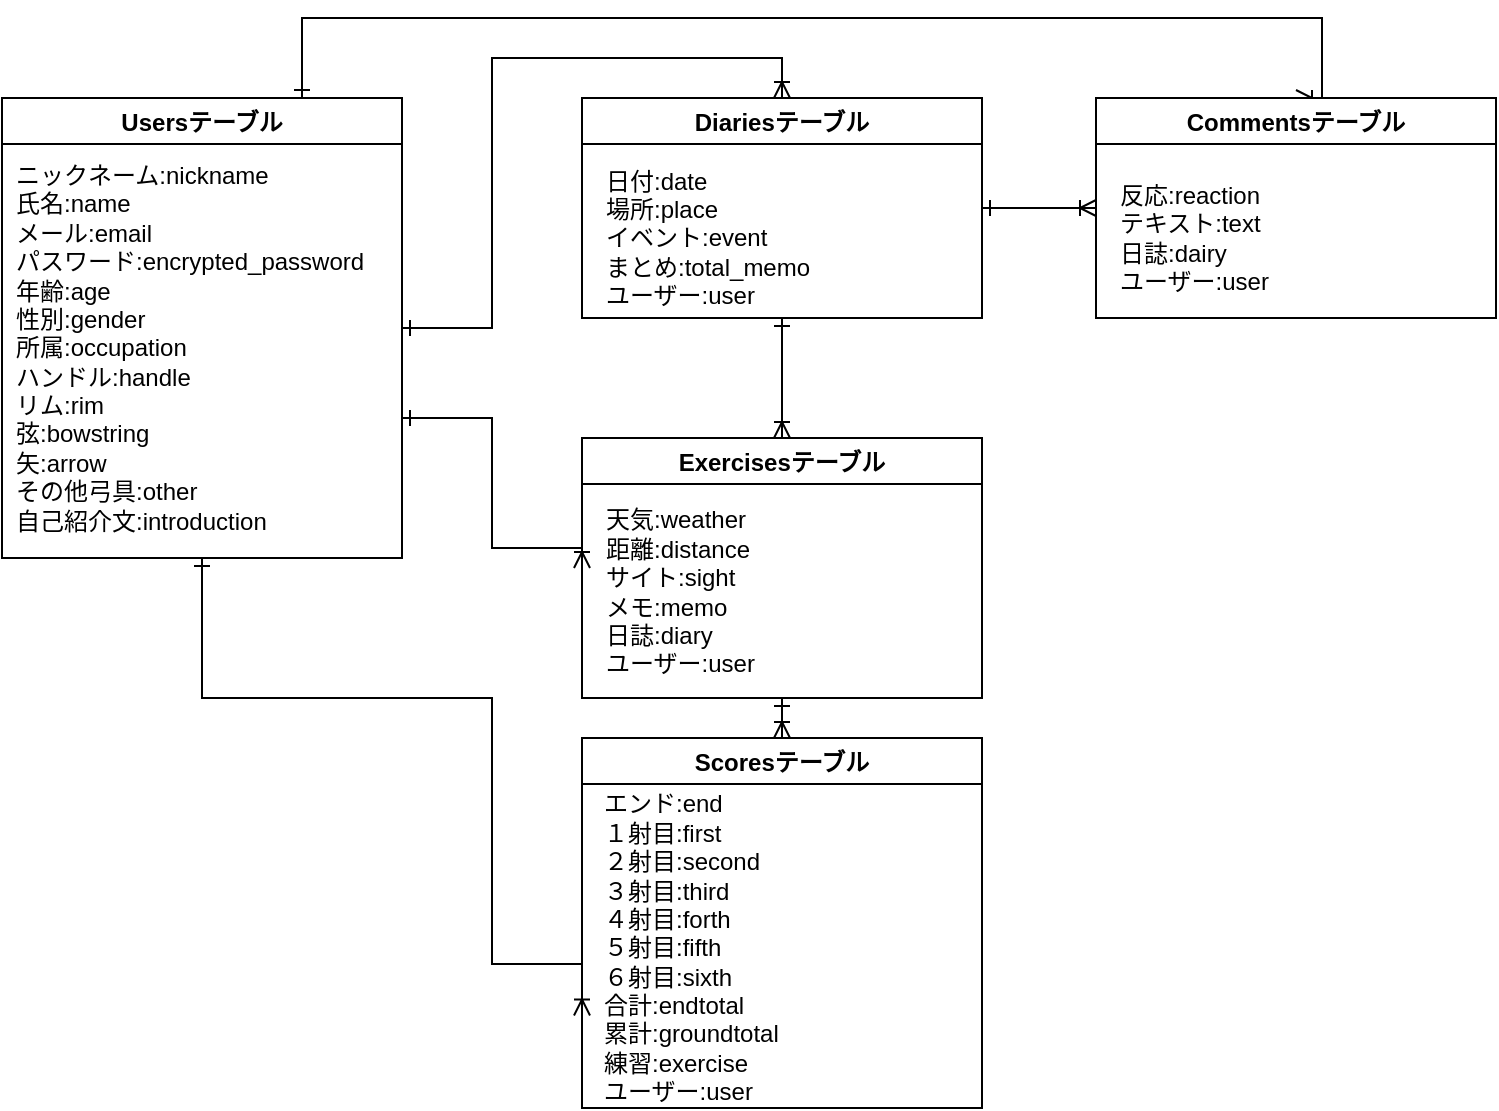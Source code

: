 <mxfile>
    <diagram id="OwgL1q6MllxL9iL4HJSt" name="ページ1">
        <mxGraphModel dx="312" dy="520" grid="1" gridSize="10" guides="1" tooltips="1" connect="1" arrows="1" fold="1" page="1" pageScale="1" pageWidth="827" pageHeight="1169" math="0" shadow="0">
            <root>
                <mxCell id="0"/>
                <mxCell id="1" parent="0"/>
                <mxCell id="12" value="" style="edgeStyle=orthogonalEdgeStyle;rounded=0;orthogonalLoop=1;jettySize=auto;html=1;entryX=0.5;entryY=0;entryDx=0;entryDy=0;endArrow=ERoneToMany;endFill=0;startArrow=ERone;startFill=0;" parent="1" source="2" target="6" edge="1">
                    <mxGeometry relative="1" as="geometry"/>
                </mxCell>
                <mxCell id="22" style="edgeStyle=orthogonalEdgeStyle;rounded=0;orthogonalLoop=1;jettySize=auto;html=1;entryX=0;entryY=0.5;entryDx=0;entryDy=0;startArrow=ERone;startFill=0;endArrow=ERoneToMany;endFill=0;" parent="1" source="2" target="13" edge="1">
                    <mxGeometry relative="1" as="geometry">
                        <Array as="points">
                            <mxPoint x="325" y="230"/>
                            <mxPoint x="325" y="295"/>
                        </Array>
                    </mxGeometry>
                </mxCell>
                <mxCell id="23" style="edgeStyle=orthogonalEdgeStyle;rounded=0;orthogonalLoop=1;jettySize=auto;html=1;entryX=0;entryY=0.75;entryDx=0;entryDy=0;startArrow=ERone;startFill=0;endArrow=ERoneToMany;endFill=0;" parent="1" source="2" target="16" edge="1">
                    <mxGeometry relative="1" as="geometry">
                        <Array as="points">
                            <mxPoint x="180" y="370"/>
                            <mxPoint x="325" y="370"/>
                            <mxPoint x="325" y="503"/>
                        </Array>
                    </mxGeometry>
                </mxCell>
                <mxCell id="26" style="edgeStyle=orthogonalEdgeStyle;rounded=0;orthogonalLoop=1;jettySize=auto;html=1;exitX=0.75;exitY=0;exitDx=0;exitDy=0;entryX=0.5;entryY=0;entryDx=0;entryDy=0;endArrow=ERoneToMany;endFill=0;startArrow=ERone;startFill=0;" edge="1" parent="1" source="2" target="24">
                    <mxGeometry relative="1" as="geometry">
                        <mxPoint x="740" y="60" as="targetPoint"/>
                        <Array as="points">
                            <mxPoint x="230" y="30"/>
                            <mxPoint x="740" y="30"/>
                        </Array>
                    </mxGeometry>
                </mxCell>
                <mxCell id="2" value="Usersテーブル" style="swimlane;" parent="1" vertex="1">
                    <mxGeometry x="80" y="70" width="200" height="230" as="geometry"/>
                </mxCell>
                <mxCell id="4" value="ニックネーム:nickname&lt;br&gt;氏名:name&lt;br&gt;メール:email&lt;br&gt;パスワード:encrypted_password&lt;br&gt;年齢:age&lt;br&gt;性別:gender&lt;br&gt;所属:occupation&lt;br&gt;ハンドル:handle&lt;br&gt;リム:rim&lt;br&gt;弦:bowstring&lt;br&gt;矢:arrow&lt;br&gt;その他弓具:other&lt;br&gt;自己紹介文:introduction" style="text;html=1;align=left;verticalAlign=middle;resizable=0;points=[];autosize=1;strokeColor=none;" parent="2" vertex="1">
                    <mxGeometry x="5" y="30" width="190" height="190" as="geometry"/>
                </mxCell>
                <mxCell id="15" value="" style="edgeStyle=orthogonalEdgeStyle;rounded=0;orthogonalLoop=1;jettySize=auto;html=1;startArrow=ERone;startFill=0;endArrow=ERoneToMany;endFill=0;" parent="1" source="6" target="13" edge="1">
                    <mxGeometry relative="1" as="geometry"/>
                </mxCell>
                <mxCell id="27" style="edgeStyle=orthogonalEdgeStyle;rounded=0;orthogonalLoop=1;jettySize=auto;html=1;exitX=1;exitY=0.5;exitDx=0;exitDy=0;entryX=0;entryY=0.5;entryDx=0;entryDy=0;startArrow=ERone;startFill=0;endArrow=ERoneToMany;endFill=0;" edge="1" parent="1" source="6" target="24">
                    <mxGeometry relative="1" as="geometry"/>
                </mxCell>
                <mxCell id="6" value="Diariesテーブル" style="swimlane;" parent="1" vertex="1">
                    <mxGeometry x="370" y="70" width="200" height="110" as="geometry"/>
                </mxCell>
                <mxCell id="7" value="日付:date&lt;br&gt;場所:place&lt;br&gt;イベント:event&lt;br&gt;まとめ:total_memo&lt;br&gt;ユーザー:user" style="text;html=1;align=left;verticalAlign=middle;resizable=0;points=[];autosize=1;strokeColor=none;" parent="6" vertex="1">
                    <mxGeometry x="10" y="30" width="120" height="80" as="geometry"/>
                </mxCell>
                <mxCell id="21" style="edgeStyle=orthogonalEdgeStyle;rounded=0;orthogonalLoop=1;jettySize=auto;html=1;startArrow=ERone;startFill=0;endArrow=ERoneToMany;endFill=0;entryX=0.5;entryY=0;entryDx=0;entryDy=0;" parent="1" source="13" target="16" edge="1">
                    <mxGeometry relative="1" as="geometry">
                        <mxPoint x="480" y="410" as="targetPoint"/>
                    </mxGeometry>
                </mxCell>
                <mxCell id="13" value="Exercisesテーブル" style="swimlane;" parent="1" vertex="1">
                    <mxGeometry x="370" y="240" width="200" height="130" as="geometry"/>
                </mxCell>
                <mxCell id="14" value="天気:weather&lt;br&gt;距離:distance&lt;br&gt;サイト:sight&lt;br&gt;メモ:memo&lt;br&gt;日誌:diary&lt;br&gt;ユーザー:user" style="text;html=1;align=left;verticalAlign=middle;resizable=0;points=[];autosize=1;strokeColor=none;" parent="13" vertex="1">
                    <mxGeometry x="10" y="32" width="90" height="90" as="geometry"/>
                </mxCell>
                <mxCell id="16" value="Scoresテーブル" style="swimlane;startSize=23;" parent="1" vertex="1">
                    <mxGeometry x="370" y="390" width="200" height="185" as="geometry"/>
                </mxCell>
                <mxCell id="17" value="エンド:end&lt;br&gt;１射目:first&lt;br&gt;２射目:second&lt;br&gt;３射目:third&lt;br&gt;４射目:forth&lt;br&gt;５射目:fifth&lt;br&gt;６射目:sixth&lt;br&gt;合計:endtotal&lt;br&gt;累計:groundtotal&lt;br&gt;練習:exercise&lt;br&gt;ユーザー:user" style="text;html=1;align=left;verticalAlign=middle;resizable=0;points=[];autosize=1;strokeColor=none;" parent="16" vertex="1">
                    <mxGeometry x="9" y="25" width="100" height="160" as="geometry"/>
                </mxCell>
                <mxCell id="24" value="Commentsテーブル" style="swimlane;" vertex="1" parent="1">
                    <mxGeometry x="627" y="70" width="200" height="110" as="geometry"/>
                </mxCell>
                <mxCell id="25" value="反応:reaction&lt;br&gt;テキスト:text&lt;br&gt;日誌:dairy&lt;br&gt;ユーザー:user" style="text;html=1;align=left;verticalAlign=middle;resizable=0;points=[];autosize=1;strokeColor=none;" vertex="1" parent="24">
                    <mxGeometry x="10" y="40" width="90" height="60" as="geometry"/>
                </mxCell>
            </root>
        </mxGraphModel>
    </diagram>
</mxfile>